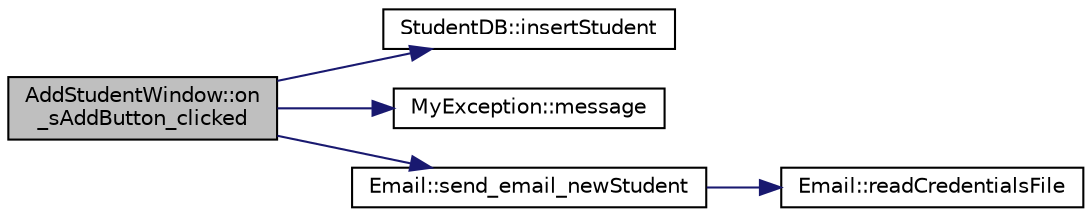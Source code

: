 digraph "AddStudentWindow::on_sAddButton_clicked"
{
  edge [fontname="Helvetica",fontsize="10",labelfontname="Helvetica",labelfontsize="10"];
  node [fontname="Helvetica",fontsize="10",shape=record];
  rankdir="LR";
  Node1 [label="AddStudentWindow::on\l_sAddButton_clicked",height=0.2,width=0.4,color="black", fillcolor="grey75", style="filled", fontcolor="black"];
  Node1 -> Node2 [color="midnightblue",fontsize="10",style="solid"];
  Node2 [label="StudentDB::insertStudent",height=0.2,width=0.4,color="black", fillcolor="white", style="filled",URL="$class_student_d_b.html#a4d825a8a4cc4bad150ef0007c0aab41e",tooltip="The database insert inserts a new student information consisting of six parameters: sid (student ID)..."];
  Node1 -> Node3 [color="midnightblue",fontsize="10",style="solid"];
  Node3 [label="MyException::message",height=0.2,width=0.4,color="black", fillcolor="white", style="filled",URL="$class_my_exception.html#a7371232a66d68dcd8c8c6363b434c0db"];
  Node1 -> Node4 [color="midnightblue",fontsize="10",style="solid"];
  Node4 [label="Email::send_email_newStudent",height=0.2,width=0.4,color="black", fillcolor="white", style="filled",URL="$class_email.html#aad6b1fc223be02eb81439a843ea37320",tooltip="sends an email to a new student using the SendGrid email delivery service "];
  Node4 -> Node5 [color="midnightblue",fontsize="10",style="solid"];
  Node5 [label="Email::readCredentialsFile",height=0.2,width=0.4,color="black", fillcolor="white", style="filled",URL="$class_email.html#af94727858b272dfb14a9f1224a8f2da1",tooltip="read a file named \"credentials.txt\" to obtain an API key used for authentication in an email system ..."];
}
